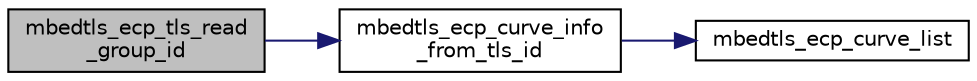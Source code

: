 digraph "mbedtls_ecp_tls_read_group_id"
{
 // LATEX_PDF_SIZE
  edge [fontname="Helvetica",fontsize="10",labelfontname="Helvetica",labelfontsize="10"];
  node [fontname="Helvetica",fontsize="10",shape=record];
  rankdir="LR";
  Node1 [label="mbedtls_ecp_tls_read\l_group_id",height=0.2,width=0.4,color="black", fillcolor="grey75", style="filled", fontcolor="black",tooltip="This function extracts an elliptic curve group ID from a TLS ECParameters record as defined in RFC 44..."];
  Node1 -> Node2 [color="midnightblue",fontsize="10",style="solid",fontname="Helvetica"];
  Node2 [label="mbedtls_ecp_curve_info\l_from_tls_id",height=0.2,width=0.4,color="black", fillcolor="white", style="filled",URL="$d4/d4d/ecp_8c.html#aac1e9b4f0112b88fbbc26776c5268c19",tooltip="This function retrieves curve information from a TLS NamedCurve value."];
  Node2 -> Node3 [color="midnightblue",fontsize="10",style="solid",fontname="Helvetica"];
  Node3 [label="mbedtls_ecp_curve_list",height=0.2,width=0.4,color="black", fillcolor="white", style="filled",URL="$d4/d4d/ecp_8c.html#aee4af7c7ad70564c44ba750cd96ae989",tooltip="This function retrieves the information defined in mbedtls_ecp_curve_info() for all supported curves ..."];
}
